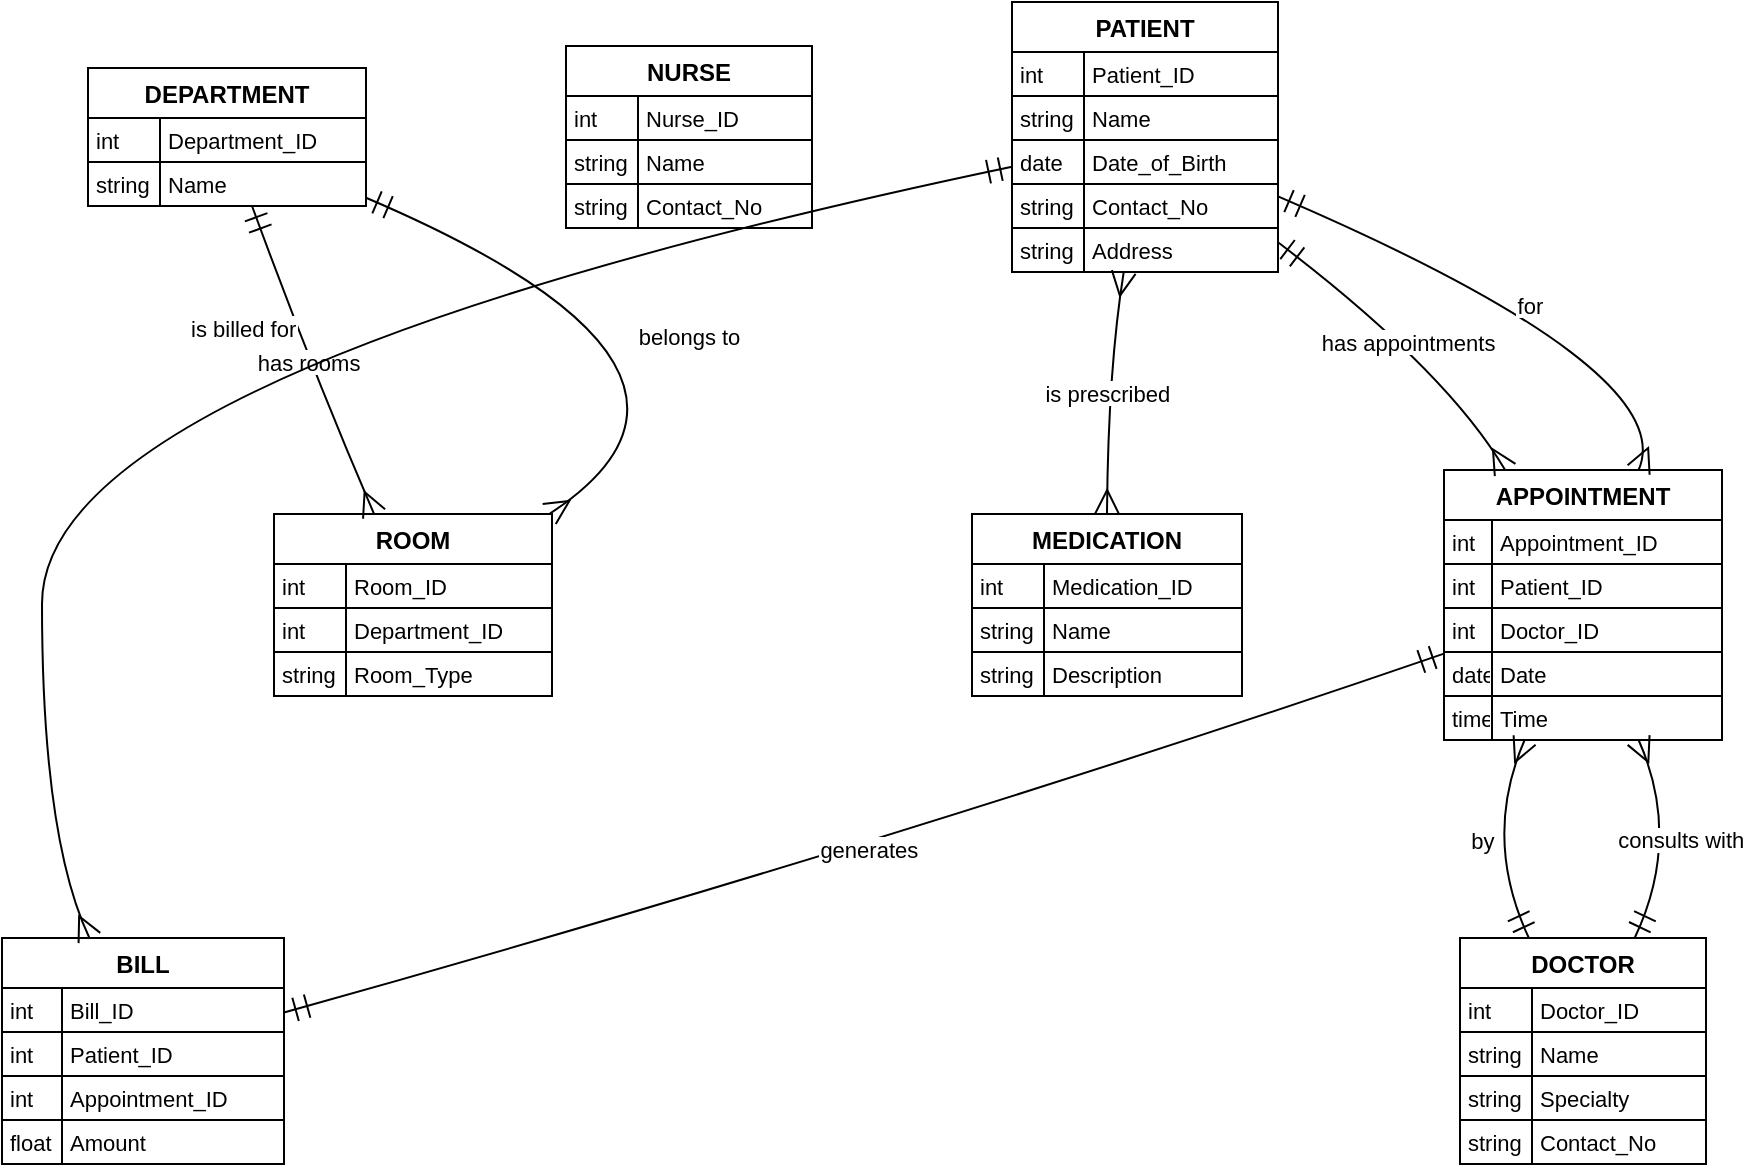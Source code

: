 <mxfile version="24.8.3" pages="2">
  <diagram name="Page-1" id="ITcQgpq4r0XedkXjOUGM">
    <mxGraphModel dx="1114" dy="566" grid="1" gridSize="10" guides="1" tooltips="1" connect="1" arrows="1" fold="1" page="1" pageScale="1" pageWidth="827" pageHeight="1169" math="0" shadow="0">
      <root>
        <object label="" id="0">
          <mxCell />
        </object>
        <mxCell id="1" parent="0" />
        <mxCell id="kzcDSmeWw7rWdi-7lWra-1" value="PATIENT" style="shape=table;startSize=25;container=1;collapsible=0;childLayout=tableLayout;fixedRows=1;rowLines=1;fontStyle=1;align=center;resizeLast=1;" vertex="1" parent="1">
          <mxGeometry x="525" y="20" width="133" height="135" as="geometry" />
        </mxCell>
        <mxCell id="kzcDSmeWw7rWdi-7lWra-2" style="shape=tableRow;horizontal=0;startSize=0;swimlaneHead=0;swimlaneBody=0;fillColor=none;collapsible=0;dropTarget=0;points=[[0,0.5],[1,0.5]];portConstraint=eastwest;top=0;left=0;right=0;bottom=0;" vertex="1" parent="kzcDSmeWw7rWdi-7lWra-1">
          <mxGeometry y="25" width="133" height="22" as="geometry" />
        </mxCell>
        <mxCell id="kzcDSmeWw7rWdi-7lWra-3" value="int" style="shape=partialRectangle;connectable=0;fillColor=none;top=0;left=0;bottom=0;right=0;align=left;spacingLeft=2;overflow=hidden;fontSize=11;" vertex="1" parent="kzcDSmeWw7rWdi-7lWra-2">
          <mxGeometry width="36" height="22" as="geometry">
            <mxRectangle width="36" height="22" as="alternateBounds" />
          </mxGeometry>
        </mxCell>
        <mxCell id="kzcDSmeWw7rWdi-7lWra-4" value="Patient_ID" style="shape=partialRectangle;connectable=0;fillColor=none;top=0;left=0;bottom=0;right=0;align=left;spacingLeft=2;overflow=hidden;fontSize=11;" vertex="1" parent="kzcDSmeWw7rWdi-7lWra-2">
          <mxGeometry x="36" width="97" height="22" as="geometry">
            <mxRectangle width="97" height="22" as="alternateBounds" />
          </mxGeometry>
        </mxCell>
        <mxCell id="kzcDSmeWw7rWdi-7lWra-5" style="shape=tableRow;horizontal=0;startSize=0;swimlaneHead=0;swimlaneBody=0;fillColor=none;collapsible=0;dropTarget=0;points=[[0,0.5],[1,0.5]];portConstraint=eastwest;top=0;left=0;right=0;bottom=0;" vertex="1" parent="kzcDSmeWw7rWdi-7lWra-1">
          <mxGeometry y="47" width="133" height="22" as="geometry" />
        </mxCell>
        <mxCell id="kzcDSmeWw7rWdi-7lWra-6" value="string" style="shape=partialRectangle;connectable=0;fillColor=none;top=0;left=0;bottom=0;right=0;align=left;spacingLeft=2;overflow=hidden;fontSize=11;" vertex="1" parent="kzcDSmeWw7rWdi-7lWra-5">
          <mxGeometry width="36" height="22" as="geometry">
            <mxRectangle width="36" height="22" as="alternateBounds" />
          </mxGeometry>
        </mxCell>
        <mxCell id="kzcDSmeWw7rWdi-7lWra-7" value="Name" style="shape=partialRectangle;connectable=0;fillColor=none;top=0;left=0;bottom=0;right=0;align=left;spacingLeft=2;overflow=hidden;fontSize=11;" vertex="1" parent="kzcDSmeWw7rWdi-7lWra-5">
          <mxGeometry x="36" width="97" height="22" as="geometry">
            <mxRectangle width="97" height="22" as="alternateBounds" />
          </mxGeometry>
        </mxCell>
        <mxCell id="kzcDSmeWw7rWdi-7lWra-8" style="shape=tableRow;horizontal=0;startSize=0;swimlaneHead=0;swimlaneBody=0;fillColor=none;collapsible=0;dropTarget=0;points=[[0,0.5],[1,0.5]];portConstraint=eastwest;top=0;left=0;right=0;bottom=0;" vertex="1" parent="kzcDSmeWw7rWdi-7lWra-1">
          <mxGeometry y="69" width="133" height="22" as="geometry" />
        </mxCell>
        <mxCell id="kzcDSmeWw7rWdi-7lWra-9" value="date" style="shape=partialRectangle;connectable=0;fillColor=none;top=0;left=0;bottom=0;right=0;align=left;spacingLeft=2;overflow=hidden;fontSize=11;" vertex="1" parent="kzcDSmeWw7rWdi-7lWra-8">
          <mxGeometry width="36" height="22" as="geometry">
            <mxRectangle width="36" height="22" as="alternateBounds" />
          </mxGeometry>
        </mxCell>
        <mxCell id="kzcDSmeWw7rWdi-7lWra-10" value="Date_of_Birth" style="shape=partialRectangle;connectable=0;fillColor=none;top=0;left=0;bottom=0;right=0;align=left;spacingLeft=2;overflow=hidden;fontSize=11;" vertex="1" parent="kzcDSmeWw7rWdi-7lWra-8">
          <mxGeometry x="36" width="97" height="22" as="geometry">
            <mxRectangle width="97" height="22" as="alternateBounds" />
          </mxGeometry>
        </mxCell>
        <mxCell id="kzcDSmeWw7rWdi-7lWra-11" style="shape=tableRow;horizontal=0;startSize=0;swimlaneHead=0;swimlaneBody=0;fillColor=none;collapsible=0;dropTarget=0;points=[[0,0.5],[1,0.5]];portConstraint=eastwest;top=0;left=0;right=0;bottom=0;" vertex="1" parent="kzcDSmeWw7rWdi-7lWra-1">
          <mxGeometry y="91" width="133" height="22" as="geometry" />
        </mxCell>
        <mxCell id="kzcDSmeWw7rWdi-7lWra-12" value="string" style="shape=partialRectangle;connectable=0;fillColor=none;top=0;left=0;bottom=0;right=0;align=left;spacingLeft=2;overflow=hidden;fontSize=11;" vertex="1" parent="kzcDSmeWw7rWdi-7lWra-11">
          <mxGeometry width="36" height="22" as="geometry">
            <mxRectangle width="36" height="22" as="alternateBounds" />
          </mxGeometry>
        </mxCell>
        <mxCell id="kzcDSmeWw7rWdi-7lWra-13" value="Contact_No" style="shape=partialRectangle;connectable=0;fillColor=none;top=0;left=0;bottom=0;right=0;align=left;spacingLeft=2;overflow=hidden;fontSize=11;" vertex="1" parent="kzcDSmeWw7rWdi-7lWra-11">
          <mxGeometry x="36" width="97" height="22" as="geometry">
            <mxRectangle width="97" height="22" as="alternateBounds" />
          </mxGeometry>
        </mxCell>
        <mxCell id="kzcDSmeWw7rWdi-7lWra-14" style="shape=tableRow;horizontal=0;startSize=0;swimlaneHead=0;swimlaneBody=0;fillColor=none;collapsible=0;dropTarget=0;points=[[0,0.5],[1,0.5]];portConstraint=eastwest;top=0;left=0;right=0;bottom=0;" vertex="1" parent="kzcDSmeWw7rWdi-7lWra-1">
          <mxGeometry y="113" width="133" height="22" as="geometry" />
        </mxCell>
        <mxCell id="kzcDSmeWw7rWdi-7lWra-15" value="string" style="shape=partialRectangle;connectable=0;fillColor=none;top=0;left=0;bottom=0;right=0;align=left;spacingLeft=2;overflow=hidden;fontSize=11;" vertex="1" parent="kzcDSmeWw7rWdi-7lWra-14">
          <mxGeometry width="36" height="22" as="geometry">
            <mxRectangle width="36" height="22" as="alternateBounds" />
          </mxGeometry>
        </mxCell>
        <mxCell id="kzcDSmeWw7rWdi-7lWra-16" value="Address" style="shape=partialRectangle;connectable=0;fillColor=none;top=0;left=0;bottom=0;right=0;align=left;spacingLeft=2;overflow=hidden;fontSize=11;" vertex="1" parent="kzcDSmeWw7rWdi-7lWra-14">
          <mxGeometry x="36" width="97" height="22" as="geometry">
            <mxRectangle width="97" height="22" as="alternateBounds" />
          </mxGeometry>
        </mxCell>
        <mxCell id="kzcDSmeWw7rWdi-7lWra-17" value="DOCTOR" style="shape=table;startSize=25;container=1;collapsible=0;childLayout=tableLayout;fixedRows=1;rowLines=1;fontStyle=1;align=center;resizeLast=1;" vertex="1" parent="1">
          <mxGeometry x="749" y="488" width="123" height="113" as="geometry" />
        </mxCell>
        <mxCell id="kzcDSmeWw7rWdi-7lWra-18" style="shape=tableRow;horizontal=0;startSize=0;swimlaneHead=0;swimlaneBody=0;fillColor=none;collapsible=0;dropTarget=0;points=[[0,0.5],[1,0.5]];portConstraint=eastwest;top=0;left=0;right=0;bottom=0;" vertex="1" parent="kzcDSmeWw7rWdi-7lWra-17">
          <mxGeometry y="25" width="123" height="22" as="geometry" />
        </mxCell>
        <mxCell id="kzcDSmeWw7rWdi-7lWra-19" value="int" style="shape=partialRectangle;connectable=0;fillColor=none;top=0;left=0;bottom=0;right=0;align=left;spacingLeft=2;overflow=hidden;fontSize=11;" vertex="1" parent="kzcDSmeWw7rWdi-7lWra-18">
          <mxGeometry width="36" height="22" as="geometry">
            <mxRectangle width="36" height="22" as="alternateBounds" />
          </mxGeometry>
        </mxCell>
        <mxCell id="kzcDSmeWw7rWdi-7lWra-20" value="Doctor_ID" style="shape=partialRectangle;connectable=0;fillColor=none;top=0;left=0;bottom=0;right=0;align=left;spacingLeft=2;overflow=hidden;fontSize=11;" vertex="1" parent="kzcDSmeWw7rWdi-7lWra-18">
          <mxGeometry x="36" width="87" height="22" as="geometry">
            <mxRectangle width="87" height="22" as="alternateBounds" />
          </mxGeometry>
        </mxCell>
        <mxCell id="kzcDSmeWw7rWdi-7lWra-21" style="shape=tableRow;horizontal=0;startSize=0;swimlaneHead=0;swimlaneBody=0;fillColor=none;collapsible=0;dropTarget=0;points=[[0,0.5],[1,0.5]];portConstraint=eastwest;top=0;left=0;right=0;bottom=0;" vertex="1" parent="kzcDSmeWw7rWdi-7lWra-17">
          <mxGeometry y="47" width="123" height="22" as="geometry" />
        </mxCell>
        <mxCell id="kzcDSmeWw7rWdi-7lWra-22" value="string" style="shape=partialRectangle;connectable=0;fillColor=none;top=0;left=0;bottom=0;right=0;align=left;spacingLeft=2;overflow=hidden;fontSize=11;" vertex="1" parent="kzcDSmeWw7rWdi-7lWra-21">
          <mxGeometry width="36" height="22" as="geometry">
            <mxRectangle width="36" height="22" as="alternateBounds" />
          </mxGeometry>
        </mxCell>
        <mxCell id="kzcDSmeWw7rWdi-7lWra-23" value="Name" style="shape=partialRectangle;connectable=0;fillColor=none;top=0;left=0;bottom=0;right=0;align=left;spacingLeft=2;overflow=hidden;fontSize=11;" vertex="1" parent="kzcDSmeWw7rWdi-7lWra-21">
          <mxGeometry x="36" width="87" height="22" as="geometry">
            <mxRectangle width="87" height="22" as="alternateBounds" />
          </mxGeometry>
        </mxCell>
        <mxCell id="kzcDSmeWw7rWdi-7lWra-24" style="shape=tableRow;horizontal=0;startSize=0;swimlaneHead=0;swimlaneBody=0;fillColor=none;collapsible=0;dropTarget=0;points=[[0,0.5],[1,0.5]];portConstraint=eastwest;top=0;left=0;right=0;bottom=0;" vertex="1" parent="kzcDSmeWw7rWdi-7lWra-17">
          <mxGeometry y="69" width="123" height="22" as="geometry" />
        </mxCell>
        <mxCell id="kzcDSmeWw7rWdi-7lWra-25" value="string" style="shape=partialRectangle;connectable=0;fillColor=none;top=0;left=0;bottom=0;right=0;align=left;spacingLeft=2;overflow=hidden;fontSize=11;" vertex="1" parent="kzcDSmeWw7rWdi-7lWra-24">
          <mxGeometry width="36" height="22" as="geometry">
            <mxRectangle width="36" height="22" as="alternateBounds" />
          </mxGeometry>
        </mxCell>
        <mxCell id="kzcDSmeWw7rWdi-7lWra-26" value="Specialty" style="shape=partialRectangle;connectable=0;fillColor=none;top=0;left=0;bottom=0;right=0;align=left;spacingLeft=2;overflow=hidden;fontSize=11;" vertex="1" parent="kzcDSmeWw7rWdi-7lWra-24">
          <mxGeometry x="36" width="87" height="22" as="geometry">
            <mxRectangle width="87" height="22" as="alternateBounds" />
          </mxGeometry>
        </mxCell>
        <mxCell id="kzcDSmeWw7rWdi-7lWra-27" style="shape=tableRow;horizontal=0;startSize=0;swimlaneHead=0;swimlaneBody=0;fillColor=none;collapsible=0;dropTarget=0;points=[[0,0.5],[1,0.5]];portConstraint=eastwest;top=0;left=0;right=0;bottom=0;" vertex="1" parent="kzcDSmeWw7rWdi-7lWra-17">
          <mxGeometry y="91" width="123" height="22" as="geometry" />
        </mxCell>
        <mxCell id="kzcDSmeWw7rWdi-7lWra-28" value="string" style="shape=partialRectangle;connectable=0;fillColor=none;top=0;left=0;bottom=0;right=0;align=left;spacingLeft=2;overflow=hidden;fontSize=11;" vertex="1" parent="kzcDSmeWw7rWdi-7lWra-27">
          <mxGeometry width="36" height="22" as="geometry">
            <mxRectangle width="36" height="22" as="alternateBounds" />
          </mxGeometry>
        </mxCell>
        <mxCell id="kzcDSmeWw7rWdi-7lWra-29" value="Contact_No" style="shape=partialRectangle;connectable=0;fillColor=none;top=0;left=0;bottom=0;right=0;align=left;spacingLeft=2;overflow=hidden;fontSize=11;" vertex="1" parent="kzcDSmeWw7rWdi-7lWra-27">
          <mxGeometry x="36" width="87" height="22" as="geometry">
            <mxRectangle width="87" height="22" as="alternateBounds" />
          </mxGeometry>
        </mxCell>
        <mxCell id="kzcDSmeWw7rWdi-7lWra-30" value="NURSE" style="shape=table;startSize=25;container=1;collapsible=0;childLayout=tableLayout;fixedRows=1;rowLines=1;fontStyle=1;align=center;resizeLast=1;" vertex="1" parent="1">
          <mxGeometry x="302" y="42" width="123" height="91" as="geometry" />
        </mxCell>
        <mxCell id="kzcDSmeWw7rWdi-7lWra-31" style="shape=tableRow;horizontal=0;startSize=0;swimlaneHead=0;swimlaneBody=0;fillColor=none;collapsible=0;dropTarget=0;points=[[0,0.5],[1,0.5]];portConstraint=eastwest;top=0;left=0;right=0;bottom=0;" vertex="1" parent="kzcDSmeWw7rWdi-7lWra-30">
          <mxGeometry y="25" width="123" height="22" as="geometry" />
        </mxCell>
        <mxCell id="kzcDSmeWw7rWdi-7lWra-32" value="int" style="shape=partialRectangle;connectable=0;fillColor=none;top=0;left=0;bottom=0;right=0;align=left;spacingLeft=2;overflow=hidden;fontSize=11;" vertex="1" parent="kzcDSmeWw7rWdi-7lWra-31">
          <mxGeometry width="36" height="22" as="geometry">
            <mxRectangle width="36" height="22" as="alternateBounds" />
          </mxGeometry>
        </mxCell>
        <mxCell id="kzcDSmeWw7rWdi-7lWra-33" value="Nurse_ID" style="shape=partialRectangle;connectable=0;fillColor=none;top=0;left=0;bottom=0;right=0;align=left;spacingLeft=2;overflow=hidden;fontSize=11;" vertex="1" parent="kzcDSmeWw7rWdi-7lWra-31">
          <mxGeometry x="36" width="87" height="22" as="geometry">
            <mxRectangle width="87" height="22" as="alternateBounds" />
          </mxGeometry>
        </mxCell>
        <mxCell id="kzcDSmeWw7rWdi-7lWra-34" style="shape=tableRow;horizontal=0;startSize=0;swimlaneHead=0;swimlaneBody=0;fillColor=none;collapsible=0;dropTarget=0;points=[[0,0.5],[1,0.5]];portConstraint=eastwest;top=0;left=0;right=0;bottom=0;" vertex="1" parent="kzcDSmeWw7rWdi-7lWra-30">
          <mxGeometry y="47" width="123" height="22" as="geometry" />
        </mxCell>
        <mxCell id="kzcDSmeWw7rWdi-7lWra-35" value="string" style="shape=partialRectangle;connectable=0;fillColor=none;top=0;left=0;bottom=0;right=0;align=left;spacingLeft=2;overflow=hidden;fontSize=11;" vertex="1" parent="kzcDSmeWw7rWdi-7lWra-34">
          <mxGeometry width="36" height="22" as="geometry">
            <mxRectangle width="36" height="22" as="alternateBounds" />
          </mxGeometry>
        </mxCell>
        <mxCell id="kzcDSmeWw7rWdi-7lWra-36" value="Name" style="shape=partialRectangle;connectable=0;fillColor=none;top=0;left=0;bottom=0;right=0;align=left;spacingLeft=2;overflow=hidden;fontSize=11;" vertex="1" parent="kzcDSmeWw7rWdi-7lWra-34">
          <mxGeometry x="36" width="87" height="22" as="geometry">
            <mxRectangle width="87" height="22" as="alternateBounds" />
          </mxGeometry>
        </mxCell>
        <mxCell id="kzcDSmeWw7rWdi-7lWra-37" style="shape=tableRow;horizontal=0;startSize=0;swimlaneHead=0;swimlaneBody=0;fillColor=none;collapsible=0;dropTarget=0;points=[[0,0.5],[1,0.5]];portConstraint=eastwest;top=0;left=0;right=0;bottom=0;" vertex="1" parent="kzcDSmeWw7rWdi-7lWra-30">
          <mxGeometry y="69" width="123" height="22" as="geometry" />
        </mxCell>
        <mxCell id="kzcDSmeWw7rWdi-7lWra-38" value="string" style="shape=partialRectangle;connectable=0;fillColor=none;top=0;left=0;bottom=0;right=0;align=left;spacingLeft=2;overflow=hidden;fontSize=11;" vertex="1" parent="kzcDSmeWw7rWdi-7lWra-37">
          <mxGeometry width="36" height="22" as="geometry">
            <mxRectangle width="36" height="22" as="alternateBounds" />
          </mxGeometry>
        </mxCell>
        <mxCell id="kzcDSmeWw7rWdi-7lWra-39" value="Contact_No" style="shape=partialRectangle;connectable=0;fillColor=none;top=0;left=0;bottom=0;right=0;align=left;spacingLeft=2;overflow=hidden;fontSize=11;" vertex="1" parent="kzcDSmeWw7rWdi-7lWra-37">
          <mxGeometry x="36" width="87" height="22" as="geometry">
            <mxRectangle width="87" height="22" as="alternateBounds" />
          </mxGeometry>
        </mxCell>
        <mxCell id="kzcDSmeWw7rWdi-7lWra-40" value="APPOINTMENT" style="shape=table;startSize=25;container=1;collapsible=0;childLayout=tableLayout;fixedRows=1;rowLines=1;fontStyle=1;align=center;resizeLast=1;" vertex="1" parent="1">
          <mxGeometry x="741" y="254" width="139" height="135" as="geometry" />
        </mxCell>
        <mxCell id="kzcDSmeWw7rWdi-7lWra-41" style="shape=tableRow;horizontal=0;startSize=0;swimlaneHead=0;swimlaneBody=0;fillColor=none;collapsible=0;dropTarget=0;points=[[0,0.5],[1,0.5]];portConstraint=eastwest;top=0;left=0;right=0;bottom=0;" vertex="1" parent="kzcDSmeWw7rWdi-7lWra-40">
          <mxGeometry y="25" width="139" height="22" as="geometry" />
        </mxCell>
        <mxCell id="kzcDSmeWw7rWdi-7lWra-42" value="int" style="shape=partialRectangle;connectable=0;fillColor=none;top=0;left=0;bottom=0;right=0;align=left;spacingLeft=2;overflow=hidden;fontSize=11;" vertex="1" parent="kzcDSmeWw7rWdi-7lWra-41">
          <mxGeometry width="24" height="22" as="geometry">
            <mxRectangle width="24" height="22" as="alternateBounds" />
          </mxGeometry>
        </mxCell>
        <mxCell id="kzcDSmeWw7rWdi-7lWra-43" value="Appointment_ID" style="shape=partialRectangle;connectable=0;fillColor=none;top=0;left=0;bottom=0;right=0;align=left;spacingLeft=2;overflow=hidden;fontSize=11;" vertex="1" parent="kzcDSmeWw7rWdi-7lWra-41">
          <mxGeometry x="24" width="115" height="22" as="geometry">
            <mxRectangle width="115" height="22" as="alternateBounds" />
          </mxGeometry>
        </mxCell>
        <mxCell id="kzcDSmeWw7rWdi-7lWra-44" style="shape=tableRow;horizontal=0;startSize=0;swimlaneHead=0;swimlaneBody=0;fillColor=none;collapsible=0;dropTarget=0;points=[[0,0.5],[1,0.5]];portConstraint=eastwest;top=0;left=0;right=0;bottom=0;" vertex="1" parent="kzcDSmeWw7rWdi-7lWra-40">
          <mxGeometry y="47" width="139" height="22" as="geometry" />
        </mxCell>
        <mxCell id="kzcDSmeWw7rWdi-7lWra-45" value="int" style="shape=partialRectangle;connectable=0;fillColor=none;top=0;left=0;bottom=0;right=0;align=left;spacingLeft=2;overflow=hidden;fontSize=11;" vertex="1" parent="kzcDSmeWw7rWdi-7lWra-44">
          <mxGeometry width="24" height="22" as="geometry">
            <mxRectangle width="24" height="22" as="alternateBounds" />
          </mxGeometry>
        </mxCell>
        <mxCell id="kzcDSmeWw7rWdi-7lWra-46" value="Patient_ID" style="shape=partialRectangle;connectable=0;fillColor=none;top=0;left=0;bottom=0;right=0;align=left;spacingLeft=2;overflow=hidden;fontSize=11;" vertex="1" parent="kzcDSmeWw7rWdi-7lWra-44">
          <mxGeometry x="24" width="115" height="22" as="geometry">
            <mxRectangle width="115" height="22" as="alternateBounds" />
          </mxGeometry>
        </mxCell>
        <mxCell id="kzcDSmeWw7rWdi-7lWra-47" style="shape=tableRow;horizontal=0;startSize=0;swimlaneHead=0;swimlaneBody=0;fillColor=none;collapsible=0;dropTarget=0;points=[[0,0.5],[1,0.5]];portConstraint=eastwest;top=0;left=0;right=0;bottom=0;" vertex="1" parent="kzcDSmeWw7rWdi-7lWra-40">
          <mxGeometry y="69" width="139" height="22" as="geometry" />
        </mxCell>
        <mxCell id="kzcDSmeWw7rWdi-7lWra-48" value="int" style="shape=partialRectangle;connectable=0;fillColor=none;top=0;left=0;bottom=0;right=0;align=left;spacingLeft=2;overflow=hidden;fontSize=11;" vertex="1" parent="kzcDSmeWw7rWdi-7lWra-47">
          <mxGeometry width="24" height="22" as="geometry">
            <mxRectangle width="24" height="22" as="alternateBounds" />
          </mxGeometry>
        </mxCell>
        <mxCell id="kzcDSmeWw7rWdi-7lWra-49" value="Doctor_ID" style="shape=partialRectangle;connectable=0;fillColor=none;top=0;left=0;bottom=0;right=0;align=left;spacingLeft=2;overflow=hidden;fontSize=11;" vertex="1" parent="kzcDSmeWw7rWdi-7lWra-47">
          <mxGeometry x="24" width="115" height="22" as="geometry">
            <mxRectangle width="115" height="22" as="alternateBounds" />
          </mxGeometry>
        </mxCell>
        <mxCell id="kzcDSmeWw7rWdi-7lWra-50" style="shape=tableRow;horizontal=0;startSize=0;swimlaneHead=0;swimlaneBody=0;fillColor=none;collapsible=0;dropTarget=0;points=[[0,0.5],[1,0.5]];portConstraint=eastwest;top=0;left=0;right=0;bottom=0;" vertex="1" parent="kzcDSmeWw7rWdi-7lWra-40">
          <mxGeometry y="91" width="139" height="22" as="geometry" />
        </mxCell>
        <mxCell id="kzcDSmeWw7rWdi-7lWra-51" value="date" style="shape=partialRectangle;connectable=0;fillColor=none;top=0;left=0;bottom=0;right=0;align=left;spacingLeft=2;overflow=hidden;fontSize=11;" vertex="1" parent="kzcDSmeWw7rWdi-7lWra-50">
          <mxGeometry width="24" height="22" as="geometry">
            <mxRectangle width="24" height="22" as="alternateBounds" />
          </mxGeometry>
        </mxCell>
        <mxCell id="kzcDSmeWw7rWdi-7lWra-52" value="Date" style="shape=partialRectangle;connectable=0;fillColor=none;top=0;left=0;bottom=0;right=0;align=left;spacingLeft=2;overflow=hidden;fontSize=11;" vertex="1" parent="kzcDSmeWw7rWdi-7lWra-50">
          <mxGeometry x="24" width="115" height="22" as="geometry">
            <mxRectangle width="115" height="22" as="alternateBounds" />
          </mxGeometry>
        </mxCell>
        <mxCell id="kzcDSmeWw7rWdi-7lWra-53" style="shape=tableRow;horizontal=0;startSize=0;swimlaneHead=0;swimlaneBody=0;fillColor=none;collapsible=0;dropTarget=0;points=[[0,0.5],[1,0.5]];portConstraint=eastwest;top=0;left=0;right=0;bottom=0;" vertex="1" parent="kzcDSmeWw7rWdi-7lWra-40">
          <mxGeometry y="113" width="139" height="22" as="geometry" />
        </mxCell>
        <mxCell id="kzcDSmeWw7rWdi-7lWra-54" value="time" style="shape=partialRectangle;connectable=0;fillColor=none;top=0;left=0;bottom=0;right=0;align=left;spacingLeft=2;overflow=hidden;fontSize=11;" vertex="1" parent="kzcDSmeWw7rWdi-7lWra-53">
          <mxGeometry width="24" height="22" as="geometry">
            <mxRectangle width="24" height="22" as="alternateBounds" />
          </mxGeometry>
        </mxCell>
        <mxCell id="kzcDSmeWw7rWdi-7lWra-55" value="Time" style="shape=partialRectangle;connectable=0;fillColor=none;top=0;left=0;bottom=0;right=0;align=left;spacingLeft=2;overflow=hidden;fontSize=11;" vertex="1" parent="kzcDSmeWw7rWdi-7lWra-53">
          <mxGeometry x="24" width="115" height="22" as="geometry">
            <mxRectangle width="115" height="22" as="alternateBounds" />
          </mxGeometry>
        </mxCell>
        <mxCell id="kzcDSmeWw7rWdi-7lWra-56" value="DEPARTMENT" style="shape=table;startSize=25;container=1;collapsible=0;childLayout=tableLayout;fixedRows=1;rowLines=1;fontStyle=1;align=center;resizeLast=1;" vertex="1" parent="1">
          <mxGeometry x="63" y="53" width="139" height="69" as="geometry" />
        </mxCell>
        <mxCell id="kzcDSmeWw7rWdi-7lWra-57" style="shape=tableRow;horizontal=0;startSize=0;swimlaneHead=0;swimlaneBody=0;fillColor=none;collapsible=0;dropTarget=0;points=[[0,0.5],[1,0.5]];portConstraint=eastwest;top=0;left=0;right=0;bottom=0;" vertex="1" parent="kzcDSmeWw7rWdi-7lWra-56">
          <mxGeometry y="25" width="139" height="22" as="geometry" />
        </mxCell>
        <mxCell id="kzcDSmeWw7rWdi-7lWra-58" value="int" style="shape=partialRectangle;connectable=0;fillColor=none;top=0;left=0;bottom=0;right=0;align=left;spacingLeft=2;overflow=hidden;fontSize=11;" vertex="1" parent="kzcDSmeWw7rWdi-7lWra-57">
          <mxGeometry width="36" height="22" as="geometry">
            <mxRectangle width="36" height="22" as="alternateBounds" />
          </mxGeometry>
        </mxCell>
        <mxCell id="kzcDSmeWw7rWdi-7lWra-59" value="Department_ID" style="shape=partialRectangle;connectable=0;fillColor=none;top=0;left=0;bottom=0;right=0;align=left;spacingLeft=2;overflow=hidden;fontSize=11;" vertex="1" parent="kzcDSmeWw7rWdi-7lWra-57">
          <mxGeometry x="36" width="103" height="22" as="geometry">
            <mxRectangle width="103" height="22" as="alternateBounds" />
          </mxGeometry>
        </mxCell>
        <mxCell id="kzcDSmeWw7rWdi-7lWra-60" style="shape=tableRow;horizontal=0;startSize=0;swimlaneHead=0;swimlaneBody=0;fillColor=none;collapsible=0;dropTarget=0;points=[[0,0.5],[1,0.5]];portConstraint=eastwest;top=0;left=0;right=0;bottom=0;" vertex="1" parent="kzcDSmeWw7rWdi-7lWra-56">
          <mxGeometry y="47" width="139" height="22" as="geometry" />
        </mxCell>
        <mxCell id="kzcDSmeWw7rWdi-7lWra-61" value="string" style="shape=partialRectangle;connectable=0;fillColor=none;top=0;left=0;bottom=0;right=0;align=left;spacingLeft=2;overflow=hidden;fontSize=11;" vertex="1" parent="kzcDSmeWw7rWdi-7lWra-60">
          <mxGeometry width="36" height="22" as="geometry">
            <mxRectangle width="36" height="22" as="alternateBounds" />
          </mxGeometry>
        </mxCell>
        <mxCell id="kzcDSmeWw7rWdi-7lWra-62" value="Name" style="shape=partialRectangle;connectable=0;fillColor=none;top=0;left=0;bottom=0;right=0;align=left;spacingLeft=2;overflow=hidden;fontSize=11;" vertex="1" parent="kzcDSmeWw7rWdi-7lWra-60">
          <mxGeometry x="36" width="103" height="22" as="geometry">
            <mxRectangle width="103" height="22" as="alternateBounds" />
          </mxGeometry>
        </mxCell>
        <mxCell id="kzcDSmeWw7rWdi-7lWra-63" value="ROOM" style="shape=table;startSize=25;container=1;collapsible=0;childLayout=tableLayout;fixedRows=1;rowLines=1;fontStyle=1;align=center;resizeLast=1;" vertex="1" parent="1">
          <mxGeometry x="156" y="276" width="139" height="91" as="geometry" />
        </mxCell>
        <mxCell id="kzcDSmeWw7rWdi-7lWra-64" style="shape=tableRow;horizontal=0;startSize=0;swimlaneHead=0;swimlaneBody=0;fillColor=none;collapsible=0;dropTarget=0;points=[[0,0.5],[1,0.5]];portConstraint=eastwest;top=0;left=0;right=0;bottom=0;" vertex="1" parent="kzcDSmeWw7rWdi-7lWra-63">
          <mxGeometry y="25" width="139" height="22" as="geometry" />
        </mxCell>
        <mxCell id="kzcDSmeWw7rWdi-7lWra-65" value="int" style="shape=partialRectangle;connectable=0;fillColor=none;top=0;left=0;bottom=0;right=0;align=left;spacingLeft=2;overflow=hidden;fontSize=11;" vertex="1" parent="kzcDSmeWw7rWdi-7lWra-64">
          <mxGeometry width="36" height="22" as="geometry">
            <mxRectangle width="36" height="22" as="alternateBounds" />
          </mxGeometry>
        </mxCell>
        <mxCell id="kzcDSmeWw7rWdi-7lWra-66" value="Room_ID" style="shape=partialRectangle;connectable=0;fillColor=none;top=0;left=0;bottom=0;right=0;align=left;spacingLeft=2;overflow=hidden;fontSize=11;" vertex="1" parent="kzcDSmeWw7rWdi-7lWra-64">
          <mxGeometry x="36" width="103" height="22" as="geometry">
            <mxRectangle width="103" height="22" as="alternateBounds" />
          </mxGeometry>
        </mxCell>
        <mxCell id="kzcDSmeWw7rWdi-7lWra-67" style="shape=tableRow;horizontal=0;startSize=0;swimlaneHead=0;swimlaneBody=0;fillColor=none;collapsible=0;dropTarget=0;points=[[0,0.5],[1,0.5]];portConstraint=eastwest;top=0;left=0;right=0;bottom=0;" vertex="1" parent="kzcDSmeWw7rWdi-7lWra-63">
          <mxGeometry y="47" width="139" height="22" as="geometry" />
        </mxCell>
        <mxCell id="kzcDSmeWw7rWdi-7lWra-68" value="int" style="shape=partialRectangle;connectable=0;fillColor=none;top=0;left=0;bottom=0;right=0;align=left;spacingLeft=2;overflow=hidden;fontSize=11;" vertex="1" parent="kzcDSmeWw7rWdi-7lWra-67">
          <mxGeometry width="36" height="22" as="geometry">
            <mxRectangle width="36" height="22" as="alternateBounds" />
          </mxGeometry>
        </mxCell>
        <mxCell id="kzcDSmeWw7rWdi-7lWra-69" value="Department_ID" style="shape=partialRectangle;connectable=0;fillColor=none;top=0;left=0;bottom=0;right=0;align=left;spacingLeft=2;overflow=hidden;fontSize=11;" vertex="1" parent="kzcDSmeWw7rWdi-7lWra-67">
          <mxGeometry x="36" width="103" height="22" as="geometry">
            <mxRectangle width="103" height="22" as="alternateBounds" />
          </mxGeometry>
        </mxCell>
        <mxCell id="kzcDSmeWw7rWdi-7lWra-70" style="shape=tableRow;horizontal=0;startSize=0;swimlaneHead=0;swimlaneBody=0;fillColor=none;collapsible=0;dropTarget=0;points=[[0,0.5],[1,0.5]];portConstraint=eastwest;top=0;left=0;right=0;bottom=0;" vertex="1" parent="kzcDSmeWw7rWdi-7lWra-63">
          <mxGeometry y="69" width="139" height="22" as="geometry" />
        </mxCell>
        <mxCell id="kzcDSmeWw7rWdi-7lWra-71" value="string" style="shape=partialRectangle;connectable=0;fillColor=none;top=0;left=0;bottom=0;right=0;align=left;spacingLeft=2;overflow=hidden;fontSize=11;" vertex="1" parent="kzcDSmeWw7rWdi-7lWra-70">
          <mxGeometry width="36" height="22" as="geometry">
            <mxRectangle width="36" height="22" as="alternateBounds" />
          </mxGeometry>
        </mxCell>
        <mxCell id="kzcDSmeWw7rWdi-7lWra-72" value="Room_Type" style="shape=partialRectangle;connectable=0;fillColor=none;top=0;left=0;bottom=0;right=0;align=left;spacingLeft=2;overflow=hidden;fontSize=11;" vertex="1" parent="kzcDSmeWw7rWdi-7lWra-70">
          <mxGeometry x="36" width="103" height="22" as="geometry">
            <mxRectangle width="103" height="22" as="alternateBounds" />
          </mxGeometry>
        </mxCell>
        <mxCell id="kzcDSmeWw7rWdi-7lWra-73" value="MEDICATION" style="shape=table;startSize=25;container=1;collapsible=0;childLayout=tableLayout;fixedRows=1;rowLines=1;fontStyle=1;align=center;resizeLast=1;" vertex="1" parent="1">
          <mxGeometry x="505" y="276" width="135" height="91" as="geometry" />
        </mxCell>
        <mxCell id="kzcDSmeWw7rWdi-7lWra-74" style="shape=tableRow;horizontal=0;startSize=0;swimlaneHead=0;swimlaneBody=0;fillColor=none;collapsible=0;dropTarget=0;points=[[0,0.5],[1,0.5]];portConstraint=eastwest;top=0;left=0;right=0;bottom=0;" vertex="1" parent="kzcDSmeWw7rWdi-7lWra-73">
          <mxGeometry y="25" width="135" height="22" as="geometry" />
        </mxCell>
        <mxCell id="kzcDSmeWw7rWdi-7lWra-75" value="int" style="shape=partialRectangle;connectable=0;fillColor=none;top=0;left=0;bottom=0;right=0;align=left;spacingLeft=2;overflow=hidden;fontSize=11;" vertex="1" parent="kzcDSmeWw7rWdi-7lWra-74">
          <mxGeometry width="36" height="22" as="geometry">
            <mxRectangle width="36" height="22" as="alternateBounds" />
          </mxGeometry>
        </mxCell>
        <mxCell id="kzcDSmeWw7rWdi-7lWra-76" value="Medication_ID" style="shape=partialRectangle;connectable=0;fillColor=none;top=0;left=0;bottom=0;right=0;align=left;spacingLeft=2;overflow=hidden;fontSize=11;" vertex="1" parent="kzcDSmeWw7rWdi-7lWra-74">
          <mxGeometry x="36" width="99" height="22" as="geometry">
            <mxRectangle width="99" height="22" as="alternateBounds" />
          </mxGeometry>
        </mxCell>
        <mxCell id="kzcDSmeWw7rWdi-7lWra-77" style="shape=tableRow;horizontal=0;startSize=0;swimlaneHead=0;swimlaneBody=0;fillColor=none;collapsible=0;dropTarget=0;points=[[0,0.5],[1,0.5]];portConstraint=eastwest;top=0;left=0;right=0;bottom=0;" vertex="1" parent="kzcDSmeWw7rWdi-7lWra-73">
          <mxGeometry y="47" width="135" height="22" as="geometry" />
        </mxCell>
        <mxCell id="kzcDSmeWw7rWdi-7lWra-78" value="string" style="shape=partialRectangle;connectable=0;fillColor=none;top=0;left=0;bottom=0;right=0;align=left;spacingLeft=2;overflow=hidden;fontSize=11;" vertex="1" parent="kzcDSmeWw7rWdi-7lWra-77">
          <mxGeometry width="36" height="22" as="geometry">
            <mxRectangle width="36" height="22" as="alternateBounds" />
          </mxGeometry>
        </mxCell>
        <mxCell id="kzcDSmeWw7rWdi-7lWra-79" value="Name" style="shape=partialRectangle;connectable=0;fillColor=none;top=0;left=0;bottom=0;right=0;align=left;spacingLeft=2;overflow=hidden;fontSize=11;" vertex="1" parent="kzcDSmeWw7rWdi-7lWra-77">
          <mxGeometry x="36" width="99" height="22" as="geometry">
            <mxRectangle width="99" height="22" as="alternateBounds" />
          </mxGeometry>
        </mxCell>
        <mxCell id="kzcDSmeWw7rWdi-7lWra-80" style="shape=tableRow;horizontal=0;startSize=0;swimlaneHead=0;swimlaneBody=0;fillColor=none;collapsible=0;dropTarget=0;points=[[0,0.5],[1,0.5]];portConstraint=eastwest;top=0;left=0;right=0;bottom=0;" vertex="1" parent="kzcDSmeWw7rWdi-7lWra-73">
          <mxGeometry y="69" width="135" height="22" as="geometry" />
        </mxCell>
        <mxCell id="kzcDSmeWw7rWdi-7lWra-81" value="string" style="shape=partialRectangle;connectable=0;fillColor=none;top=0;left=0;bottom=0;right=0;align=left;spacingLeft=2;overflow=hidden;fontSize=11;" vertex="1" parent="kzcDSmeWw7rWdi-7lWra-80">
          <mxGeometry width="36" height="22" as="geometry">
            <mxRectangle width="36" height="22" as="alternateBounds" />
          </mxGeometry>
        </mxCell>
        <mxCell id="kzcDSmeWw7rWdi-7lWra-82" value="Description" style="shape=partialRectangle;connectable=0;fillColor=none;top=0;left=0;bottom=0;right=0;align=left;spacingLeft=2;overflow=hidden;fontSize=11;" vertex="1" parent="kzcDSmeWw7rWdi-7lWra-80">
          <mxGeometry x="36" width="99" height="22" as="geometry">
            <mxRectangle width="99" height="22" as="alternateBounds" />
          </mxGeometry>
        </mxCell>
        <mxCell id="kzcDSmeWw7rWdi-7lWra-83" value="BILL" style="shape=table;startSize=25;container=1;collapsible=0;childLayout=tableLayout;fixedRows=1;rowLines=1;fontStyle=1;align=center;resizeLast=1;" vertex="1" parent="1">
          <mxGeometry x="20" y="488" width="141" height="113" as="geometry" />
        </mxCell>
        <mxCell id="kzcDSmeWw7rWdi-7lWra-84" style="shape=tableRow;horizontal=0;startSize=0;swimlaneHead=0;swimlaneBody=0;fillColor=none;collapsible=0;dropTarget=0;points=[[0,0.5],[1,0.5]];portConstraint=eastwest;top=0;left=0;right=0;bottom=0;" vertex="1" parent="kzcDSmeWw7rWdi-7lWra-83">
          <mxGeometry y="25" width="141" height="22" as="geometry" />
        </mxCell>
        <mxCell id="kzcDSmeWw7rWdi-7lWra-85" value="int" style="shape=partialRectangle;connectable=0;fillColor=none;top=0;left=0;bottom=0;right=0;align=left;spacingLeft=2;overflow=hidden;fontSize=11;" vertex="1" parent="kzcDSmeWw7rWdi-7lWra-84">
          <mxGeometry width="30" height="22" as="geometry">
            <mxRectangle width="30" height="22" as="alternateBounds" />
          </mxGeometry>
        </mxCell>
        <mxCell id="kzcDSmeWw7rWdi-7lWra-86" value="Bill_ID" style="shape=partialRectangle;connectable=0;fillColor=none;top=0;left=0;bottom=0;right=0;align=left;spacingLeft=2;overflow=hidden;fontSize=11;" vertex="1" parent="kzcDSmeWw7rWdi-7lWra-84">
          <mxGeometry x="30" width="111" height="22" as="geometry">
            <mxRectangle width="111" height="22" as="alternateBounds" />
          </mxGeometry>
        </mxCell>
        <mxCell id="kzcDSmeWw7rWdi-7lWra-87" style="shape=tableRow;horizontal=0;startSize=0;swimlaneHead=0;swimlaneBody=0;fillColor=none;collapsible=0;dropTarget=0;points=[[0,0.5],[1,0.5]];portConstraint=eastwest;top=0;left=0;right=0;bottom=0;" vertex="1" parent="kzcDSmeWw7rWdi-7lWra-83">
          <mxGeometry y="47" width="141" height="22" as="geometry" />
        </mxCell>
        <mxCell id="kzcDSmeWw7rWdi-7lWra-88" value="int" style="shape=partialRectangle;connectable=0;fillColor=none;top=0;left=0;bottom=0;right=0;align=left;spacingLeft=2;overflow=hidden;fontSize=11;" vertex="1" parent="kzcDSmeWw7rWdi-7lWra-87">
          <mxGeometry width="30" height="22" as="geometry">
            <mxRectangle width="30" height="22" as="alternateBounds" />
          </mxGeometry>
        </mxCell>
        <mxCell id="kzcDSmeWw7rWdi-7lWra-89" value="Patient_ID" style="shape=partialRectangle;connectable=0;fillColor=none;top=0;left=0;bottom=0;right=0;align=left;spacingLeft=2;overflow=hidden;fontSize=11;" vertex="1" parent="kzcDSmeWw7rWdi-7lWra-87">
          <mxGeometry x="30" width="111" height="22" as="geometry">
            <mxRectangle width="111" height="22" as="alternateBounds" />
          </mxGeometry>
        </mxCell>
        <mxCell id="kzcDSmeWw7rWdi-7lWra-90" style="shape=tableRow;horizontal=0;startSize=0;swimlaneHead=0;swimlaneBody=0;fillColor=none;collapsible=0;dropTarget=0;points=[[0,0.5],[1,0.5]];portConstraint=eastwest;top=0;left=0;right=0;bottom=0;" vertex="1" parent="kzcDSmeWw7rWdi-7lWra-83">
          <mxGeometry y="69" width="141" height="22" as="geometry" />
        </mxCell>
        <mxCell id="kzcDSmeWw7rWdi-7lWra-91" value="int" style="shape=partialRectangle;connectable=0;fillColor=none;top=0;left=0;bottom=0;right=0;align=left;spacingLeft=2;overflow=hidden;fontSize=11;" vertex="1" parent="kzcDSmeWw7rWdi-7lWra-90">
          <mxGeometry width="30" height="22" as="geometry">
            <mxRectangle width="30" height="22" as="alternateBounds" />
          </mxGeometry>
        </mxCell>
        <mxCell id="kzcDSmeWw7rWdi-7lWra-92" value="Appointment_ID" style="shape=partialRectangle;connectable=0;fillColor=none;top=0;left=0;bottom=0;right=0;align=left;spacingLeft=2;overflow=hidden;fontSize=11;" vertex="1" parent="kzcDSmeWw7rWdi-7lWra-90">
          <mxGeometry x="30" width="111" height="22" as="geometry">
            <mxRectangle width="111" height="22" as="alternateBounds" />
          </mxGeometry>
        </mxCell>
        <mxCell id="kzcDSmeWw7rWdi-7lWra-93" style="shape=tableRow;horizontal=0;startSize=0;swimlaneHead=0;swimlaneBody=0;fillColor=none;collapsible=0;dropTarget=0;points=[[0,0.5],[1,0.5]];portConstraint=eastwest;top=0;left=0;right=0;bottom=0;" vertex="1" parent="kzcDSmeWw7rWdi-7lWra-83">
          <mxGeometry y="91" width="141" height="22" as="geometry" />
        </mxCell>
        <mxCell id="kzcDSmeWw7rWdi-7lWra-94" value="float" style="shape=partialRectangle;connectable=0;fillColor=none;top=0;left=0;bottom=0;right=0;align=left;spacingLeft=2;overflow=hidden;fontSize=11;" vertex="1" parent="kzcDSmeWw7rWdi-7lWra-93">
          <mxGeometry width="30" height="22" as="geometry">
            <mxRectangle width="30" height="22" as="alternateBounds" />
          </mxGeometry>
        </mxCell>
        <mxCell id="kzcDSmeWw7rWdi-7lWra-95" value="Amount" style="shape=partialRectangle;connectable=0;fillColor=none;top=0;left=0;bottom=0;right=0;align=left;spacingLeft=2;overflow=hidden;fontSize=11;" vertex="1" parent="kzcDSmeWw7rWdi-7lWra-93">
          <mxGeometry x="30" width="111" height="22" as="geometry">
            <mxRectangle width="111" height="22" as="alternateBounds" />
          </mxGeometry>
        </mxCell>
        <mxCell id="kzcDSmeWw7rWdi-7lWra-96" value="has appointments" style="curved=1;startArrow=ERmandOne;startSize=10;;endArrow=ERmany;endSize=10;;exitX=1;exitY=0.89;entryX=0.22;entryY=0;rounded=0;" edge="1" parent="1" source="kzcDSmeWw7rWdi-7lWra-1" target="kzcDSmeWw7rWdi-7lWra-40">
          <mxGeometry relative="1" as="geometry">
            <Array as="points">
              <mxPoint x="742" y="204" />
            </Array>
          </mxGeometry>
        </mxCell>
        <mxCell id="kzcDSmeWw7rWdi-7lWra-97" value="consults with" style="curved=1;startArrow=ERmandOne;startSize=10;;endArrow=ERmany;endSize=10;;exitX=0.71;exitY=0;entryX=0.7;entryY=1;rounded=0;" edge="1" parent="1" source="kzcDSmeWw7rWdi-7lWra-17" target="kzcDSmeWw7rWdi-7lWra-40">
          <mxGeometry relative="1" as="geometry">
            <Array as="points">
              <mxPoint x="860" y="438" />
            </Array>
          </mxGeometry>
        </mxCell>
        <mxCell id="kzcDSmeWw7rWdi-7lWra-98" value="for" style="curved=1;startArrow=ERmany;startSize=10;;endArrow=ERmandOne;endSize=10;;exitX=0.7;exitY=0;entryX=1;entryY=0.72;rounded=0;" edge="1" parent="1" source="kzcDSmeWw7rWdi-7lWra-40" target="kzcDSmeWw7rWdi-7lWra-1">
          <mxGeometry relative="1" as="geometry">
            <Array as="points">
              <mxPoint x="860" y="204" />
            </Array>
          </mxGeometry>
        </mxCell>
        <mxCell id="kzcDSmeWw7rWdi-7lWra-99" value="by" style="curved=1;startArrow=ERmany;startSize=10;;endArrow=ERmandOne;endSize=10;;exitX=0.29;exitY=1;entryX=0.28;entryY=0;rounded=0;" edge="1" parent="1" source="kzcDSmeWw7rWdi-7lWra-40" target="kzcDSmeWw7rWdi-7lWra-17">
          <mxGeometry relative="1" as="geometry">
            <Array as="points">
              <mxPoint x="760" y="438" />
            </Array>
          </mxGeometry>
        </mxCell>
        <mxCell id="kzcDSmeWw7rWdi-7lWra-100" value="has rooms" style="curved=1;startArrow=ERmandOne;startSize=10;;endArrow=ERmany;endSize=10;;exitX=0.59;exitY=1;entryX=0.36;entryY=0;rounded=0;" edge="1" parent="1" source="kzcDSmeWw7rWdi-7lWra-56" target="kzcDSmeWw7rWdi-7lWra-63">
          <mxGeometry relative="1" as="geometry">
            <Array as="points">
              <mxPoint x="175" y="204" />
            </Array>
          </mxGeometry>
        </mxCell>
        <mxCell id="kzcDSmeWw7rWdi-7lWra-101" value="belongs to" style="curved=1;startArrow=ERmany;startSize=10;;endArrow=ERmandOne;endSize=10;;exitX=0.99;exitY=0;entryX=1;entryY=0.94;rounded=0;" edge="1" parent="1" source="kzcDSmeWw7rWdi-7lWra-63" target="kzcDSmeWw7rWdi-7lWra-56">
          <mxGeometry relative="1" as="geometry">
            <Array as="points">
              <mxPoint x="404" y="204" />
            </Array>
          </mxGeometry>
        </mxCell>
        <mxCell id="kzcDSmeWw7rWdi-7lWra-102" value="is prescribed" style="curved=1;startArrow=ERmany;startSize=10;;endArrow=ERmany;endSize=10;;exitX=0.42;exitY=1;entryX=0.5;entryY=0;rounded=0;" edge="1" parent="1" source="kzcDSmeWw7rWdi-7lWra-1" target="kzcDSmeWw7rWdi-7lWra-73">
          <mxGeometry relative="1" as="geometry">
            <Array as="points">
              <mxPoint x="573" y="204" />
            </Array>
          </mxGeometry>
        </mxCell>
        <mxCell id="kzcDSmeWw7rWdi-7lWra-103" value="is billed for" style="curved=1;startArrow=ERmandOne;startSize=10;;endArrow=ERmany;endSize=10;;exitX=0;exitY=0.61;entryX=0.31;entryY=0;rounded=0;" edge="1" parent="1" source="kzcDSmeWw7rWdi-7lWra-1" target="kzcDSmeWw7rWdi-7lWra-83">
          <mxGeometry relative="1" as="geometry">
            <Array as="points">
              <mxPoint x="40" y="204" />
              <mxPoint x="40" y="438" />
            </Array>
          </mxGeometry>
        </mxCell>
        <mxCell id="kzcDSmeWw7rWdi-7lWra-104" value="generates" style="curved=1;startArrow=ERmandOne;startSize=10;;endArrow=ERmandOne;endSize=10;;exitX=0;exitY=0.68;entryX=1;entryY=0.33;rounded=0;" edge="1" parent="1" source="kzcDSmeWw7rWdi-7lWra-40" target="kzcDSmeWw7rWdi-7lWra-83">
          <mxGeometry relative="1" as="geometry">
            <Array as="points">
              <mxPoint x="473" y="438" />
            </Array>
          </mxGeometry>
        </mxCell>
      </root>
    </mxGraphModel>
  </diagram>
  <diagram id="lr6se63EApV4_2GvbFE-" name="Page-2">
    <mxGraphModel dx="1114" dy="566" grid="1" gridSize="10" guides="1" tooltips="1" connect="1" arrows="1" fold="1" page="1" pageScale="1" pageWidth="827" pageHeight="1169" math="0" shadow="0">
      <root>
        <mxCell id="0" />
        <mxCell id="1" parent="0" />
        <mxCell id="JY9WyuNEaxfR97du8TbV-1" value="Hospital Management System Use Cases" style="whiteSpace=wrap;strokeWidth=2;" vertex="1" parent="1">
          <mxGeometry x="20" y="127" width="2081" height="99" as="geometry" />
        </mxCell>
        <mxCell id="JY9WyuNEaxfR97du8TbV-2" value="Patient" style="rounded=1;whiteSpace=wrap;arcSize=50;strokeWidth=2;" vertex="1" parent="1">
          <mxGeometry x="1754" y="20" width="75" height="34" as="geometry" />
        </mxCell>
        <mxCell id="JY9WyuNEaxfR97du8TbV-3" value="Doctor" style="rounded=1;whiteSpace=wrap;arcSize=50;strokeWidth=2;" vertex="1" parent="1">
          <mxGeometry x="193" y="20" width="72" height="34" as="geometry" />
        </mxCell>
        <mxCell id="JY9WyuNEaxfR97du8TbV-4" value="Nurse" style="rounded=1;whiteSpace=wrap;arcSize=50;strokeWidth=2;" vertex="1" parent="1">
          <mxGeometry x="562" y="20" width="64" height="34" as="geometry" />
        </mxCell>
        <mxCell id="JY9WyuNEaxfR97du8TbV-5" value="Administrator" style="rounded=1;whiteSpace=wrap;arcSize=50;strokeWidth=2;" vertex="1" parent="1">
          <mxGeometry x="1135" y="20" width="123" height="34" as="geometry" />
        </mxCell>
        <mxCell id="JY9WyuNEaxfR97du8TbV-6" value="Register Patient" style="rounded=1;arcSize=40;strokeWidth=2" vertex="1" parent="1">
          <mxGeometry x="914" y="152" width="145" height="49" as="geometry" />
        </mxCell>
        <mxCell id="JY9WyuNEaxfR97du8TbV-7" value="Schedule Appointment" style="rounded=1;arcSize=40;strokeWidth=2" vertex="1" parent="1">
          <mxGeometry x="1509" y="152" width="191" height="49" as="geometry" />
        </mxCell>
        <mxCell id="JY9WyuNEaxfR97du8TbV-8" value="View Appointment Schedule" style="rounded=1;arcSize=40;strokeWidth=2" vertex="1" parent="1">
          <mxGeometry x="55" y="152" width="231" height="49" as="geometry" />
        </mxCell>
        <mxCell id="JY9WyuNEaxfR97du8TbV-9" value="Admit Patient" style="rounded=1;arcSize=40;strokeWidth=2" vertex="1" parent="1">
          <mxGeometry x="734" y="152" width="130" height="49" as="geometry" />
        </mxCell>
        <mxCell id="JY9WyuNEaxfR97du8TbV-10" value="Assign Room" style="rounded=1;arcSize=40;strokeWidth=2" vertex="1" parent="1">
          <mxGeometry x="336" y="152" width="119" height="49" as="geometry" />
        </mxCell>
        <mxCell id="JY9WyuNEaxfR97du8TbV-11" value="Prescribe Medication" style="rounded=1;arcSize=40;strokeWidth=2" vertex="1" parent="1">
          <mxGeometry x="505" y="152" width="179" height="49" as="geometry" />
        </mxCell>
        <mxCell id="JY9WyuNEaxfR97du8TbV-12" value="Generate Bill" style="rounded=1;arcSize=40;strokeWidth=2" vertex="1" parent="1">
          <mxGeometry x="1334" y="152" width="125" height="49" as="geometry" />
        </mxCell>
        <mxCell id="JY9WyuNEaxfR97du8TbV-13" value="Pay Bill" style="rounded=1;arcSize=40;strokeWidth=2" vertex="1" parent="1">
          <mxGeometry x="1751" y="152" width="83" height="49" as="geometry" />
        </mxCell>
        <mxCell id="JY9WyuNEaxfR97du8TbV-14" value="View Patient Records" style="rounded=1;arcSize=40;strokeWidth=2" vertex="1" parent="1">
          <mxGeometry x="1883" y="152" width="182" height="49" as="geometry" />
        </mxCell>
        <mxCell id="JY9WyuNEaxfR97du8TbV-15" value="Manage Department" style="rounded=1;arcSize=40;strokeWidth=2" vertex="1" parent="1">
          <mxGeometry x="1109" y="152" width="176" height="49" as="geometry" />
        </mxCell>
        <mxCell id="JY9WyuNEaxfR97du8TbV-16" value="Schedules" style="curved=1;startArrow=none;endArrow=block;exitX=0;exitY=0.82;entryX=0.5;entryY=0;rounded=0;" edge="1" parent="1" source="JY9WyuNEaxfR97du8TbV-2" target="JY9WyuNEaxfR97du8TbV-7">
          <mxGeometry relative="1" as="geometry">
            <Array as="points">
              <mxPoint x="1605" y="91" />
            </Array>
          </mxGeometry>
        </mxCell>
        <mxCell id="JY9WyuNEaxfR97du8TbV-17" value="Pays" style="curved=1;startArrow=none;endArrow=block;exitX=0.51;exitY=1;entryX=0.49;entryY=0;rounded=0;" edge="1" parent="1" source="JY9WyuNEaxfR97du8TbV-2" target="JY9WyuNEaxfR97du8TbV-13">
          <mxGeometry relative="1" as="geometry">
            <Array as="points" />
          </mxGeometry>
        </mxCell>
        <mxCell id="JY9WyuNEaxfR97du8TbV-18" value="Views Records" style="curved=1;startArrow=none;endArrow=block;exitX=1.01;exitY=0.83;entryX=0.5;entryY=0;rounded=0;" edge="1" parent="1" source="JY9WyuNEaxfR97du8TbV-2" target="JY9WyuNEaxfR97du8TbV-14">
          <mxGeometry relative="1" as="geometry">
            <Array as="points">
              <mxPoint x="1974" y="91" />
            </Array>
          </mxGeometry>
        </mxCell>
        <mxCell id="JY9WyuNEaxfR97du8TbV-19" value="Views Schedule" style="curved=1;startArrow=none;endArrow=block;exitX=0.24;exitY=1;entryX=0.5;entryY=0;rounded=0;" edge="1" parent="1" source="JY9WyuNEaxfR97du8TbV-3" target="JY9WyuNEaxfR97du8TbV-8">
          <mxGeometry relative="1" as="geometry">
            <Array as="points">
              <mxPoint x="171" y="91" />
            </Array>
          </mxGeometry>
        </mxCell>
        <mxCell id="JY9WyuNEaxfR97du8TbV-20" value="Prescribes" style="curved=1;startArrow=none;endArrow=block;exitX=0.75;exitY=1;entryX=0;entryY=0.21;rounded=0;" edge="1" parent="1" source="JY9WyuNEaxfR97du8TbV-3" target="JY9WyuNEaxfR97du8TbV-11">
          <mxGeometry relative="1" as="geometry">
            <Array as="points">
              <mxPoint x="287" y="91" />
              <mxPoint x="287" y="127" />
            </Array>
          </mxGeometry>
        </mxCell>
        <mxCell id="JY9WyuNEaxfR97du8TbV-21" value="Assigns Room" style="curved=1;startArrow=none;endArrow=block;exitX=0;exitY=0.75;entryX=0.5;entryY=0;rounded=0;" edge="1" parent="1" source="JY9WyuNEaxfR97du8TbV-4" target="JY9WyuNEaxfR97du8TbV-10">
          <mxGeometry relative="1" as="geometry">
            <Array as="points">
              <mxPoint x="395" y="91" />
            </Array>
          </mxGeometry>
        </mxCell>
        <mxCell id="JY9WyuNEaxfR97du8TbV-22" value="Administers" style="curved=1;startArrow=none;endArrow=block;exitX=0.51;exitY=1;entryX=0.5;entryY=0;rounded=0;" edge="1" parent="1" source="JY9WyuNEaxfR97du8TbV-4" target="JY9WyuNEaxfR97du8TbV-11">
          <mxGeometry relative="1" as="geometry">
            <Array as="points" />
          </mxGeometry>
        </mxCell>
        <mxCell id="JY9WyuNEaxfR97du8TbV-23" value="Registers" style="curved=1;startArrow=none;endArrow=block;exitX=0;exitY=0.96;entryX=0.5;entryY=0;rounded=0;" edge="1" parent="1" source="JY9WyuNEaxfR97du8TbV-5" target="JY9WyuNEaxfR97du8TbV-6">
          <mxGeometry relative="1" as="geometry">
            <Array as="points">
              <mxPoint x="987" y="91" />
            </Array>
          </mxGeometry>
        </mxCell>
        <mxCell id="JY9WyuNEaxfR97du8TbV-24" value="Manages" style="curved=1;startArrow=none;endArrow=block;exitX=0.5;exitY=1;entryX=0.5;entryY=0;rounded=0;" edge="1" parent="1" source="JY9WyuNEaxfR97du8TbV-5" target="JY9WyuNEaxfR97du8TbV-15">
          <mxGeometry relative="1" as="geometry">
            <Array as="points" />
          </mxGeometry>
        </mxCell>
        <mxCell id="JY9WyuNEaxfR97du8TbV-25" value="Generates" style="curved=1;startArrow=none;endArrow=block;exitX=1;exitY=0.98;entryX=0.5;entryY=0;rounded=0;" edge="1" parent="1" source="JY9WyuNEaxfR97du8TbV-5" target="JY9WyuNEaxfR97du8TbV-12">
          <mxGeometry relative="1" as="geometry">
            <Array as="points">
              <mxPoint x="1397" y="91" />
            </Array>
          </mxGeometry>
        </mxCell>
      </root>
    </mxGraphModel>
  </diagram>
</mxfile>
